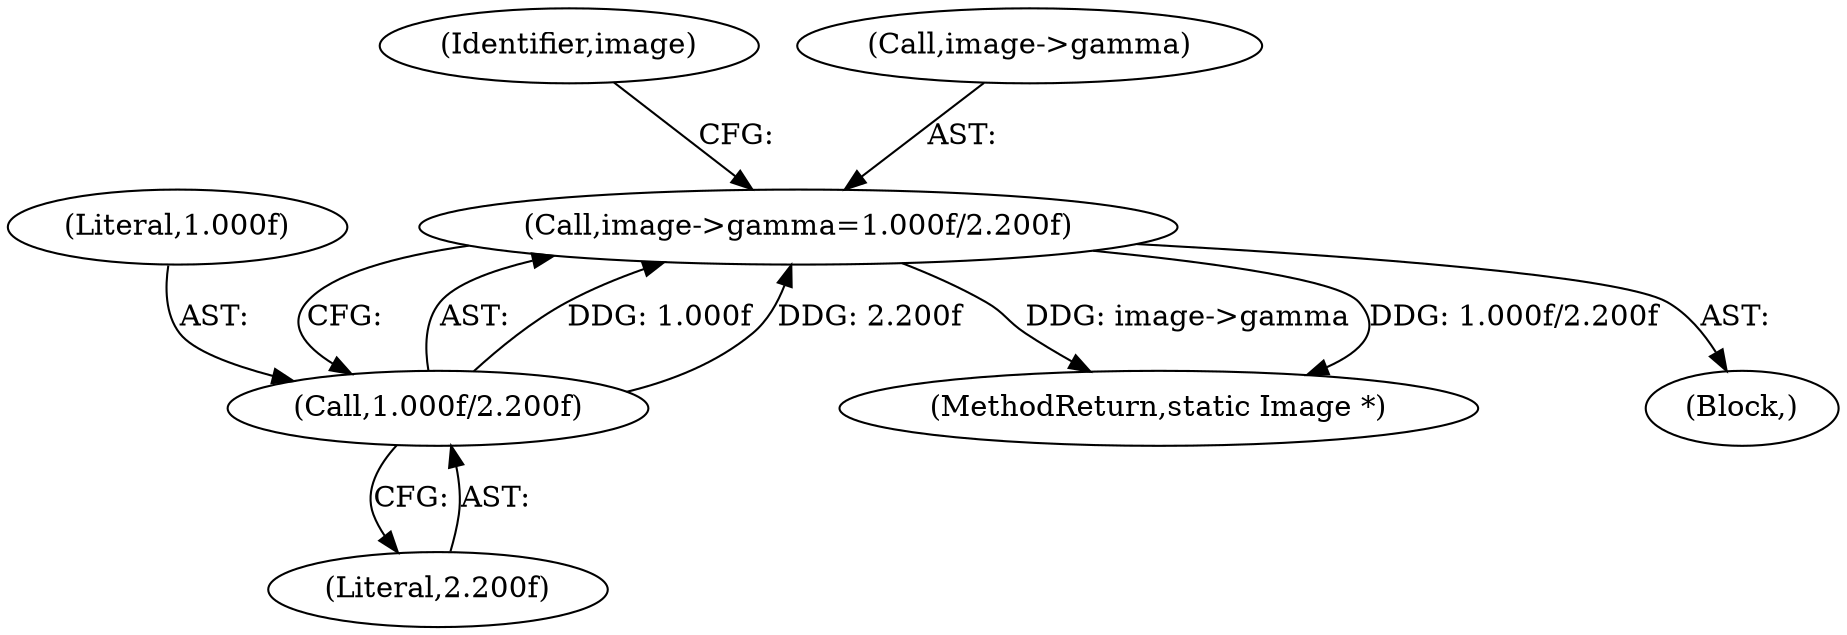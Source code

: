 digraph "0_ImageMagick_46e3aabbf8d59a1bdebdbb65acb9b9e0484577d3@pointer" {
"1001325" [label="(Call,image->gamma=1.000f/2.200f)"];
"1001329" [label="(Call,1.000f/2.200f)"];
"1001330" [label="(Literal,1.000f)"];
"1001336" [label="(Identifier,image)"];
"1002165" [label="(MethodReturn,static Image *)"];
"1001331" [label="(Literal,2.200f)"];
"1001325" [label="(Call,image->gamma=1.000f/2.200f)"];
"1001326" [label="(Call,image->gamma)"];
"1001316" [label="(Block,)"];
"1001329" [label="(Call,1.000f/2.200f)"];
"1001325" -> "1001316"  [label="AST: "];
"1001325" -> "1001329"  [label="CFG: "];
"1001326" -> "1001325"  [label="AST: "];
"1001329" -> "1001325"  [label="AST: "];
"1001336" -> "1001325"  [label="CFG: "];
"1001325" -> "1002165"  [label="DDG: 1.000f/2.200f"];
"1001325" -> "1002165"  [label="DDG: image->gamma"];
"1001329" -> "1001325"  [label="DDG: 1.000f"];
"1001329" -> "1001325"  [label="DDG: 2.200f"];
"1001329" -> "1001331"  [label="CFG: "];
"1001330" -> "1001329"  [label="AST: "];
"1001331" -> "1001329"  [label="AST: "];
}
